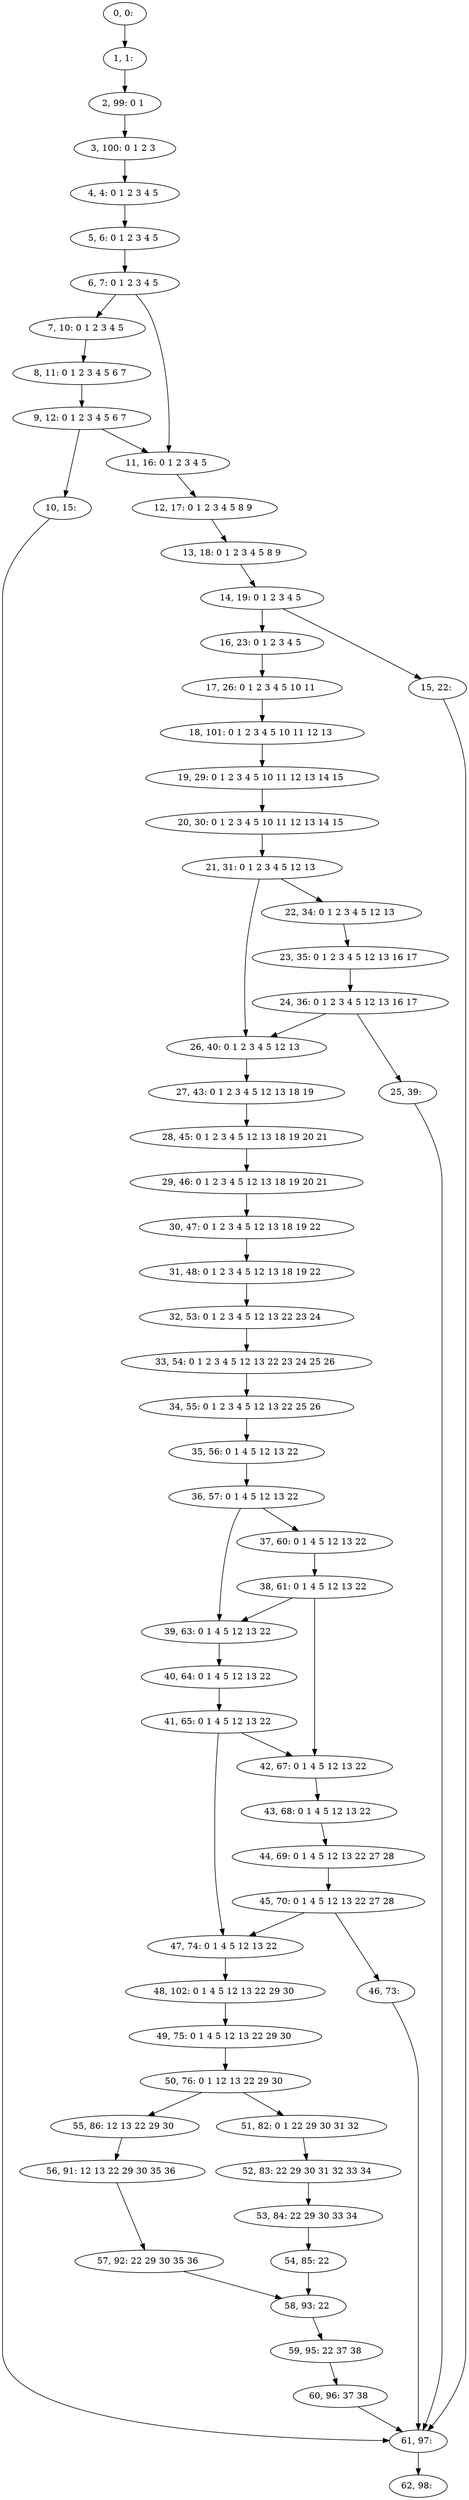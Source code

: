 digraph G {
0[label="0, 0: "];
1[label="1, 1: "];
2[label="2, 99: 0 1 "];
3[label="3, 100: 0 1 2 3 "];
4[label="4, 4: 0 1 2 3 4 5 "];
5[label="5, 6: 0 1 2 3 4 5 "];
6[label="6, 7: 0 1 2 3 4 5 "];
7[label="7, 10: 0 1 2 3 4 5 "];
8[label="8, 11: 0 1 2 3 4 5 6 7 "];
9[label="9, 12: 0 1 2 3 4 5 6 7 "];
10[label="10, 15: "];
11[label="11, 16: 0 1 2 3 4 5 "];
12[label="12, 17: 0 1 2 3 4 5 8 9 "];
13[label="13, 18: 0 1 2 3 4 5 8 9 "];
14[label="14, 19: 0 1 2 3 4 5 "];
15[label="15, 22: "];
16[label="16, 23: 0 1 2 3 4 5 "];
17[label="17, 26: 0 1 2 3 4 5 10 11 "];
18[label="18, 101: 0 1 2 3 4 5 10 11 12 13 "];
19[label="19, 29: 0 1 2 3 4 5 10 11 12 13 14 15 "];
20[label="20, 30: 0 1 2 3 4 5 10 11 12 13 14 15 "];
21[label="21, 31: 0 1 2 3 4 5 12 13 "];
22[label="22, 34: 0 1 2 3 4 5 12 13 "];
23[label="23, 35: 0 1 2 3 4 5 12 13 16 17 "];
24[label="24, 36: 0 1 2 3 4 5 12 13 16 17 "];
25[label="25, 39: "];
26[label="26, 40: 0 1 2 3 4 5 12 13 "];
27[label="27, 43: 0 1 2 3 4 5 12 13 18 19 "];
28[label="28, 45: 0 1 2 3 4 5 12 13 18 19 20 21 "];
29[label="29, 46: 0 1 2 3 4 5 12 13 18 19 20 21 "];
30[label="30, 47: 0 1 2 3 4 5 12 13 18 19 22 "];
31[label="31, 48: 0 1 2 3 4 5 12 13 18 19 22 "];
32[label="32, 53: 0 1 2 3 4 5 12 13 22 23 24 "];
33[label="33, 54: 0 1 2 3 4 5 12 13 22 23 24 25 26 "];
34[label="34, 55: 0 1 2 3 4 5 12 13 22 25 26 "];
35[label="35, 56: 0 1 4 5 12 13 22 "];
36[label="36, 57: 0 1 4 5 12 13 22 "];
37[label="37, 60: 0 1 4 5 12 13 22 "];
38[label="38, 61: 0 1 4 5 12 13 22 "];
39[label="39, 63: 0 1 4 5 12 13 22 "];
40[label="40, 64: 0 1 4 5 12 13 22 "];
41[label="41, 65: 0 1 4 5 12 13 22 "];
42[label="42, 67: 0 1 4 5 12 13 22 "];
43[label="43, 68: 0 1 4 5 12 13 22 "];
44[label="44, 69: 0 1 4 5 12 13 22 27 28 "];
45[label="45, 70: 0 1 4 5 12 13 22 27 28 "];
46[label="46, 73: "];
47[label="47, 74: 0 1 4 5 12 13 22 "];
48[label="48, 102: 0 1 4 5 12 13 22 29 30 "];
49[label="49, 75: 0 1 4 5 12 13 22 29 30 "];
50[label="50, 76: 0 1 12 13 22 29 30 "];
51[label="51, 82: 0 1 22 29 30 31 32 "];
52[label="52, 83: 22 29 30 31 32 33 34 "];
53[label="53, 84: 22 29 30 33 34 "];
54[label="54, 85: 22 "];
55[label="55, 86: 12 13 22 29 30 "];
56[label="56, 91: 12 13 22 29 30 35 36 "];
57[label="57, 92: 22 29 30 35 36 "];
58[label="58, 93: 22 "];
59[label="59, 95: 22 37 38 "];
60[label="60, 96: 37 38 "];
61[label="61, 97: "];
62[label="62, 98: "];
0->1 ;
1->2 ;
2->3 ;
3->4 ;
4->5 ;
5->6 ;
6->7 ;
6->11 ;
7->8 ;
8->9 ;
9->10 ;
9->11 ;
10->61 ;
11->12 ;
12->13 ;
13->14 ;
14->15 ;
14->16 ;
15->61 ;
16->17 ;
17->18 ;
18->19 ;
19->20 ;
20->21 ;
21->22 ;
21->26 ;
22->23 ;
23->24 ;
24->25 ;
24->26 ;
25->61 ;
26->27 ;
27->28 ;
28->29 ;
29->30 ;
30->31 ;
31->32 ;
32->33 ;
33->34 ;
34->35 ;
35->36 ;
36->37 ;
36->39 ;
37->38 ;
38->39 ;
38->42 ;
39->40 ;
40->41 ;
41->42 ;
41->47 ;
42->43 ;
43->44 ;
44->45 ;
45->46 ;
45->47 ;
46->61 ;
47->48 ;
48->49 ;
49->50 ;
50->51 ;
50->55 ;
51->52 ;
52->53 ;
53->54 ;
54->58 ;
55->56 ;
56->57 ;
57->58 ;
58->59 ;
59->60 ;
60->61 ;
61->62 ;
}
